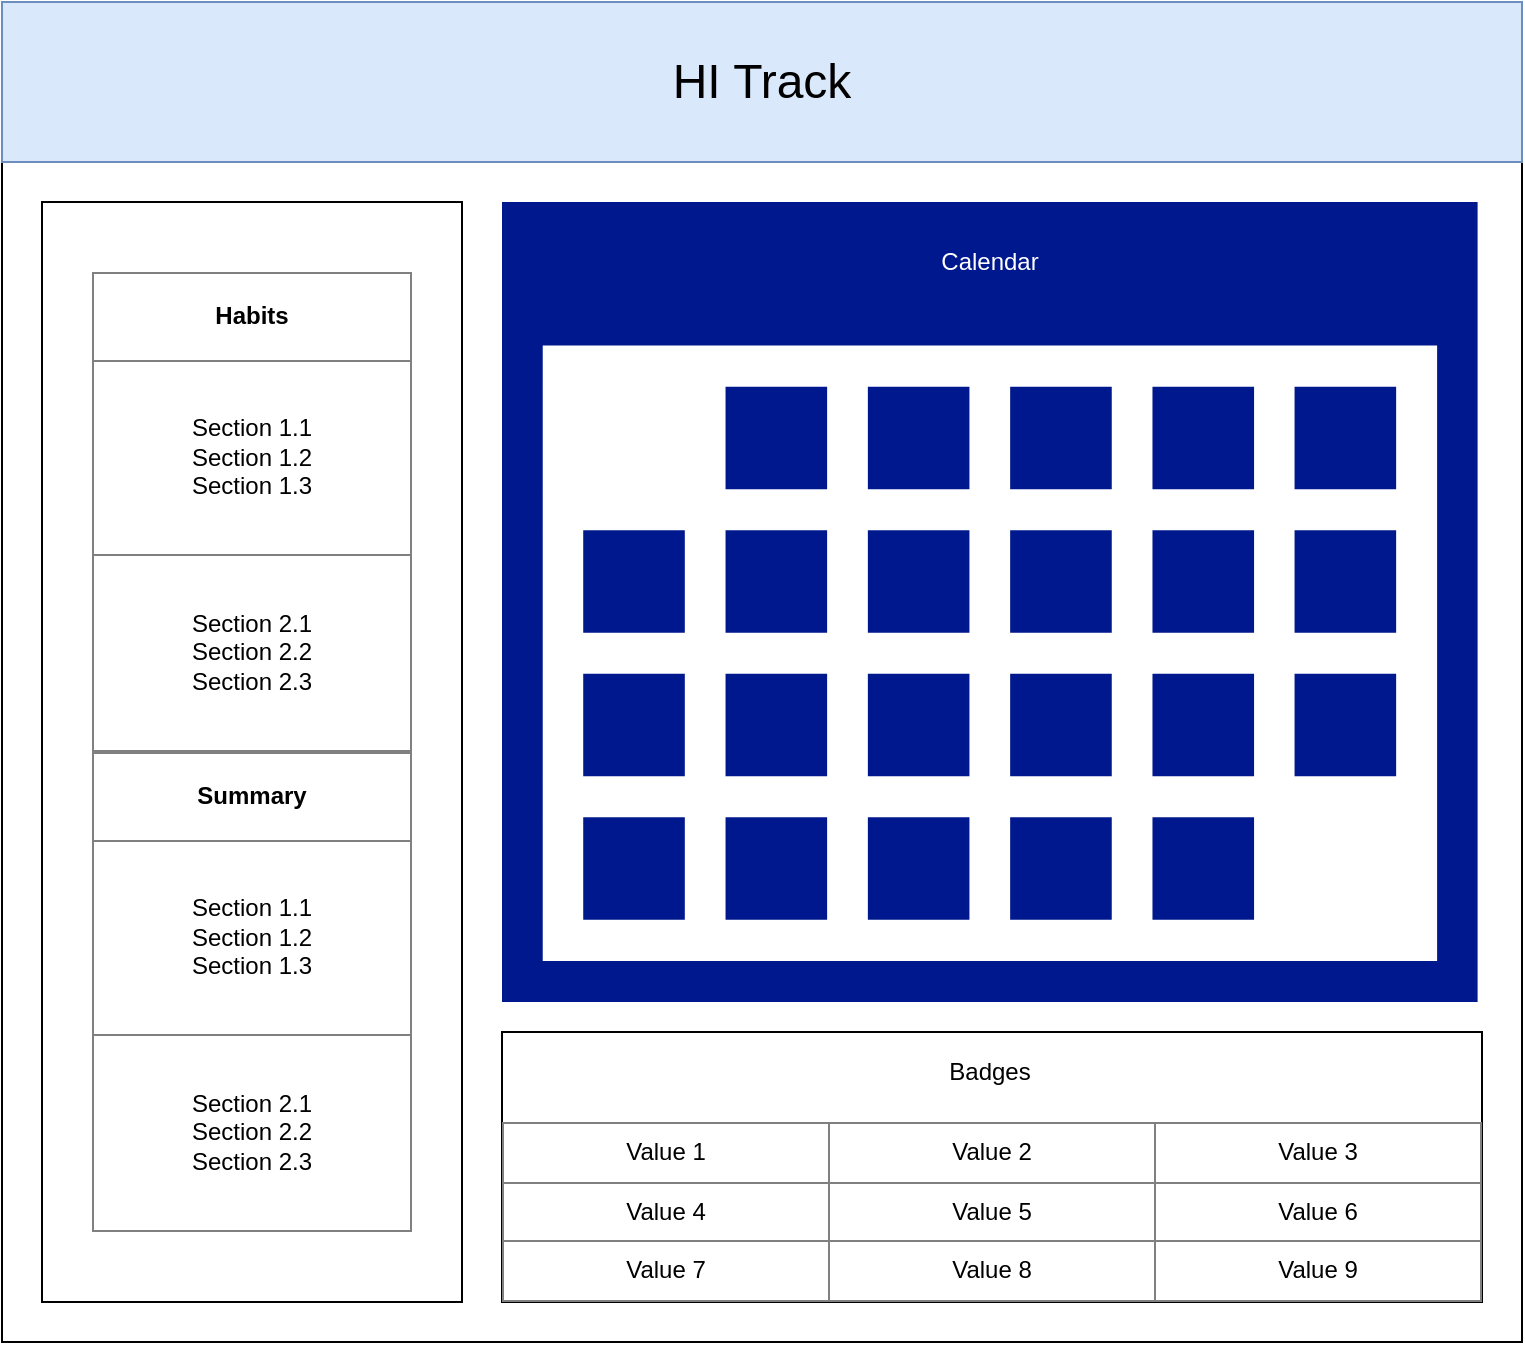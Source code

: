 <mxfile version="13.7.9" type="github">
  <diagram id="7v6SowFsglxmOPe5aAIz" name="Page-1">
    <mxGraphModel dx="1144" dy="742" grid="1" gridSize="10" guides="1" tooltips="1" connect="1" arrows="1" fold="1" page="1" pageScale="1" pageWidth="827" pageHeight="1169" math="0" shadow="0">
      <root>
        <mxCell id="0" />
        <mxCell id="1" parent="0" />
        <mxCell id="5jTeiE3X92dWw22Mxl1Y-1" value="" style="rounded=0;whiteSpace=wrap;html=1;" parent="1" vertex="1">
          <mxGeometry x="40" y="40" width="760" height="670" as="geometry" />
        </mxCell>
        <mxCell id="5jTeiE3X92dWw22Mxl1Y-2" value="" style="rounded=0;whiteSpace=wrap;html=1;fillColor=#dae8fc;strokeColor=#6c8ebf;" parent="1" vertex="1">
          <mxGeometry x="40" y="40" width="760" height="80" as="geometry" />
        </mxCell>
        <mxCell id="5jTeiE3X92dWw22Mxl1Y-3" value="&lt;font style=&quot;font-size: 24px&quot;&gt;HI Track&lt;/font&gt;" style="text;html=1;strokeColor=none;fillColor=none;align=center;verticalAlign=middle;whiteSpace=wrap;rounded=0;" parent="1" vertex="1">
          <mxGeometry x="355" y="50" width="130" height="60" as="geometry" />
        </mxCell>
        <mxCell id="5jTeiE3X92dWw22Mxl1Y-4" value="" style="rounded=0;whiteSpace=wrap;html=1;" parent="1" vertex="1">
          <mxGeometry x="60" y="140" width="210" height="550" as="geometry" />
        </mxCell>
        <mxCell id="5jTeiE3X92dWw22Mxl1Y-8" value="" style="aspect=fixed;pointerEvents=1;shadow=0;dashed=0;html=1;strokeColor=none;labelPosition=center;verticalLabelPosition=bottom;verticalAlign=top;align=center;fillColor=#00188D;shape=mxgraph.mscae.enterprise.calendar" parent="1" vertex="1">
          <mxGeometry x="290" y="140" width="487.8" height="400" as="geometry" />
        </mxCell>
        <mxCell id="5jTeiE3X92dWw22Mxl1Y-9" value="" style="rounded=0;whiteSpace=wrap;html=1;" parent="1" vertex="1">
          <mxGeometry x="290" y="555" width="490" height="135" as="geometry" />
        </mxCell>
        <mxCell id="UHfEggut4Vs32kTrTG5R-1" value="&lt;font color=&quot;#ffffff&quot;&gt;Calendar&lt;/font&gt;" style="text;html=1;strokeColor=none;fillColor=none;align=center;verticalAlign=middle;whiteSpace=wrap;rounded=0;" vertex="1" parent="1">
          <mxGeometry x="513.9" y="160" width="40" height="20" as="geometry" />
        </mxCell>
        <mxCell id="UHfEggut4Vs32kTrTG5R-4" value="&lt;table border=&quot;1&quot; width=&quot;100%&quot; cellpadding=&quot;4&quot; style=&quot;width: 100% ; height: 100% ; border-collapse: collapse&quot;&gt;&lt;tbody&gt;&lt;tr&gt;&lt;th align=&quot;center&quot;&gt;Habits&lt;/th&gt;&lt;/tr&gt;&lt;tr&gt;&lt;td align=&quot;center&quot;&gt;Section 1.1&lt;br&gt;Section 1.2&lt;br&gt;Section 1.3&lt;/td&gt;&lt;/tr&gt;&lt;tr&gt;&lt;td align=&quot;center&quot;&gt;Section 2.1&lt;br&gt;Section 2.2&lt;br&gt;Section 2.3&lt;/td&gt;&lt;/tr&gt;&lt;/tbody&gt;&lt;/table&gt;" style="text;html=1;strokeColor=none;fillColor=none;overflow=fill;" vertex="1" parent="1">
          <mxGeometry x="85" y="175" width="160" height="240" as="geometry" />
        </mxCell>
        <mxCell id="UHfEggut4Vs32kTrTG5R-7" value="&lt;table border=&quot;1&quot; width=&quot;100%&quot; cellpadding=&quot;4&quot; style=&quot;width: 100% ; height: 100% ; border-collapse: collapse&quot;&gt;&lt;tbody&gt;&lt;tr&gt;&lt;th align=&quot;center&quot;&gt;Summary&lt;/th&gt;&lt;/tr&gt;&lt;tr&gt;&lt;td align=&quot;center&quot;&gt;Section 1.1&lt;br&gt;Section 1.2&lt;br&gt;Section 1.3&lt;/td&gt;&lt;/tr&gt;&lt;tr&gt;&lt;td align=&quot;center&quot;&gt;Section 2.1&lt;br&gt;Section 2.2&lt;br&gt;Section 2.3&lt;/td&gt;&lt;/tr&gt;&lt;/tbody&gt;&lt;/table&gt;" style="text;html=1;strokeColor=none;fillColor=none;overflow=fill;" vertex="1" parent="1">
          <mxGeometry x="85" y="415" width="160" height="240" as="geometry" />
        </mxCell>
        <mxCell id="UHfEggut4Vs32kTrTG5R-8" value="&lt;table border=&quot;1&quot; width=&quot;100%&quot; height=&quot;100%&quot; style=&quot;width:100%;height:100%;border-collapse:collapse;&quot;&gt;&lt;tr&gt;&lt;td align=&quot;center&quot;&gt;Value 1&lt;/td&gt;&lt;td align=&quot;center&quot;&gt;Value 2&lt;/td&gt;&lt;td align=&quot;center&quot;&gt;Value 3&lt;/td&gt;&lt;/tr&gt;&lt;tr&gt;&lt;td align=&quot;center&quot;&gt;Value 4&lt;/td&gt;&lt;td align=&quot;center&quot;&gt;Value 5&lt;/td&gt;&lt;td align=&quot;center&quot;&gt;Value 6&lt;/td&gt;&lt;/tr&gt;&lt;tr&gt;&lt;td align=&quot;center&quot;&gt;Value 7&lt;/td&gt;&lt;td align=&quot;center&quot;&gt;Value 8&lt;/td&gt;&lt;td align=&quot;center&quot;&gt;Value 9&lt;/td&gt;&lt;/tr&gt;&lt;/table&gt;" style="text;html=1;strokeColor=none;fillColor=none;overflow=fill;" vertex="1" parent="1">
          <mxGeometry x="290" y="600" width="490" height="90" as="geometry" />
        </mxCell>
        <mxCell id="UHfEggut4Vs32kTrTG5R-9" value="Badges" style="text;html=1;strokeColor=none;fillColor=none;align=center;verticalAlign=middle;whiteSpace=wrap;rounded=0;" vertex="1" parent="1">
          <mxGeometry x="513.9" y="565" width="40" height="20" as="geometry" />
        </mxCell>
      </root>
    </mxGraphModel>
  </diagram>
</mxfile>

